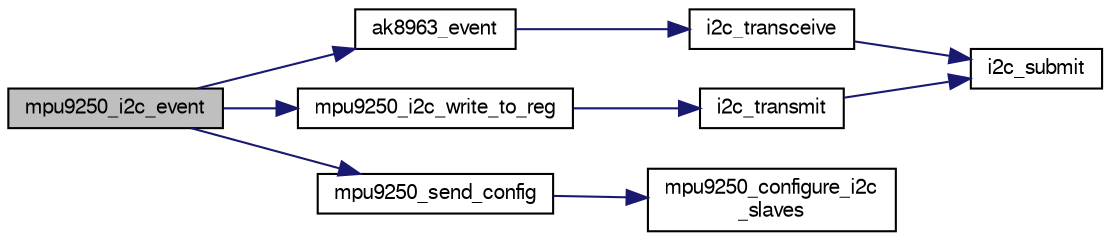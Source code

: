 digraph "mpu9250_i2c_event"
{
  edge [fontname="FreeSans",fontsize="10",labelfontname="FreeSans",labelfontsize="10"];
  node [fontname="FreeSans",fontsize="10",shape=record];
  rankdir="LR";
  Node1 [label="mpu9250_i2c_event",height=0.2,width=0.4,color="black", fillcolor="grey75", style="filled", fontcolor="black"];
  Node1 -> Node2 [color="midnightblue",fontsize="10",style="solid",fontname="FreeSans"];
  Node2 [label="ak8963_event",height=0.2,width=0.4,color="black", fillcolor="white", style="filled",URL="$ak8963_8c.html#a0316e3a43049d9356e6581384be3e0ae"];
  Node2 -> Node3 [color="midnightblue",fontsize="10",style="solid",fontname="FreeSans"];
  Node3 [label="i2c_transceive",height=0.2,width=0.4,color="black", fillcolor="white", style="filled",URL="$group__i2c.html#gafb731922c9fb73255aa4cc11e34bfbd6",tooltip="Submit a write/read transaction. "];
  Node3 -> Node4 [color="midnightblue",fontsize="10",style="solid",fontname="FreeSans"];
  Node4 [label="i2c_submit",height=0.2,width=0.4,color="black", fillcolor="white", style="filled",URL="$group__i2c.html#ga4eed48e542a9c71b93372f5a38d7e367",tooltip="Submit a I2C transaction. "];
  Node1 -> Node5 [color="midnightblue",fontsize="10",style="solid",fontname="FreeSans"];
  Node5 [label="mpu9250_i2c_write_to_reg",height=0.2,width=0.4,color="black", fillcolor="white", style="filled",URL="$mpu9250__i2c_8c.html#a34dd744ef31f8ad77b63bb75d3e64c1f"];
  Node5 -> Node6 [color="midnightblue",fontsize="10",style="solid",fontname="FreeSans"];
  Node6 [label="i2c_transmit",height=0.2,width=0.4,color="black", fillcolor="white", style="filled",URL="$group__i2c.html#ga54405aa058f14a143b8b1b5380015927",tooltip="Submit a write only transaction. "];
  Node6 -> Node4 [color="midnightblue",fontsize="10",style="solid",fontname="FreeSans"];
  Node1 -> Node7 [color="midnightblue",fontsize="10",style="solid",fontname="FreeSans"];
  Node7 [label="mpu9250_send_config",height=0.2,width=0.4,color="black", fillcolor="white", style="filled",URL="$mpu9250_8c.html#a5a845891a5217c8082995fbbf9c94653",tooltip="Configuration sequence called once before normal use. "];
  Node7 -> Node8 [color="midnightblue",fontsize="10",style="solid",fontname="FreeSans"];
  Node8 [label="mpu9250_configure_i2c\l_slaves",height=0.2,width=0.4,color="black", fillcolor="white", style="filled",URL="$mpu9250_8h.html#ad8c9bdb9e4d73f97f5b3daceb9e6e31b",tooltip="Configure I2C slaves of the MPU. "];
}
